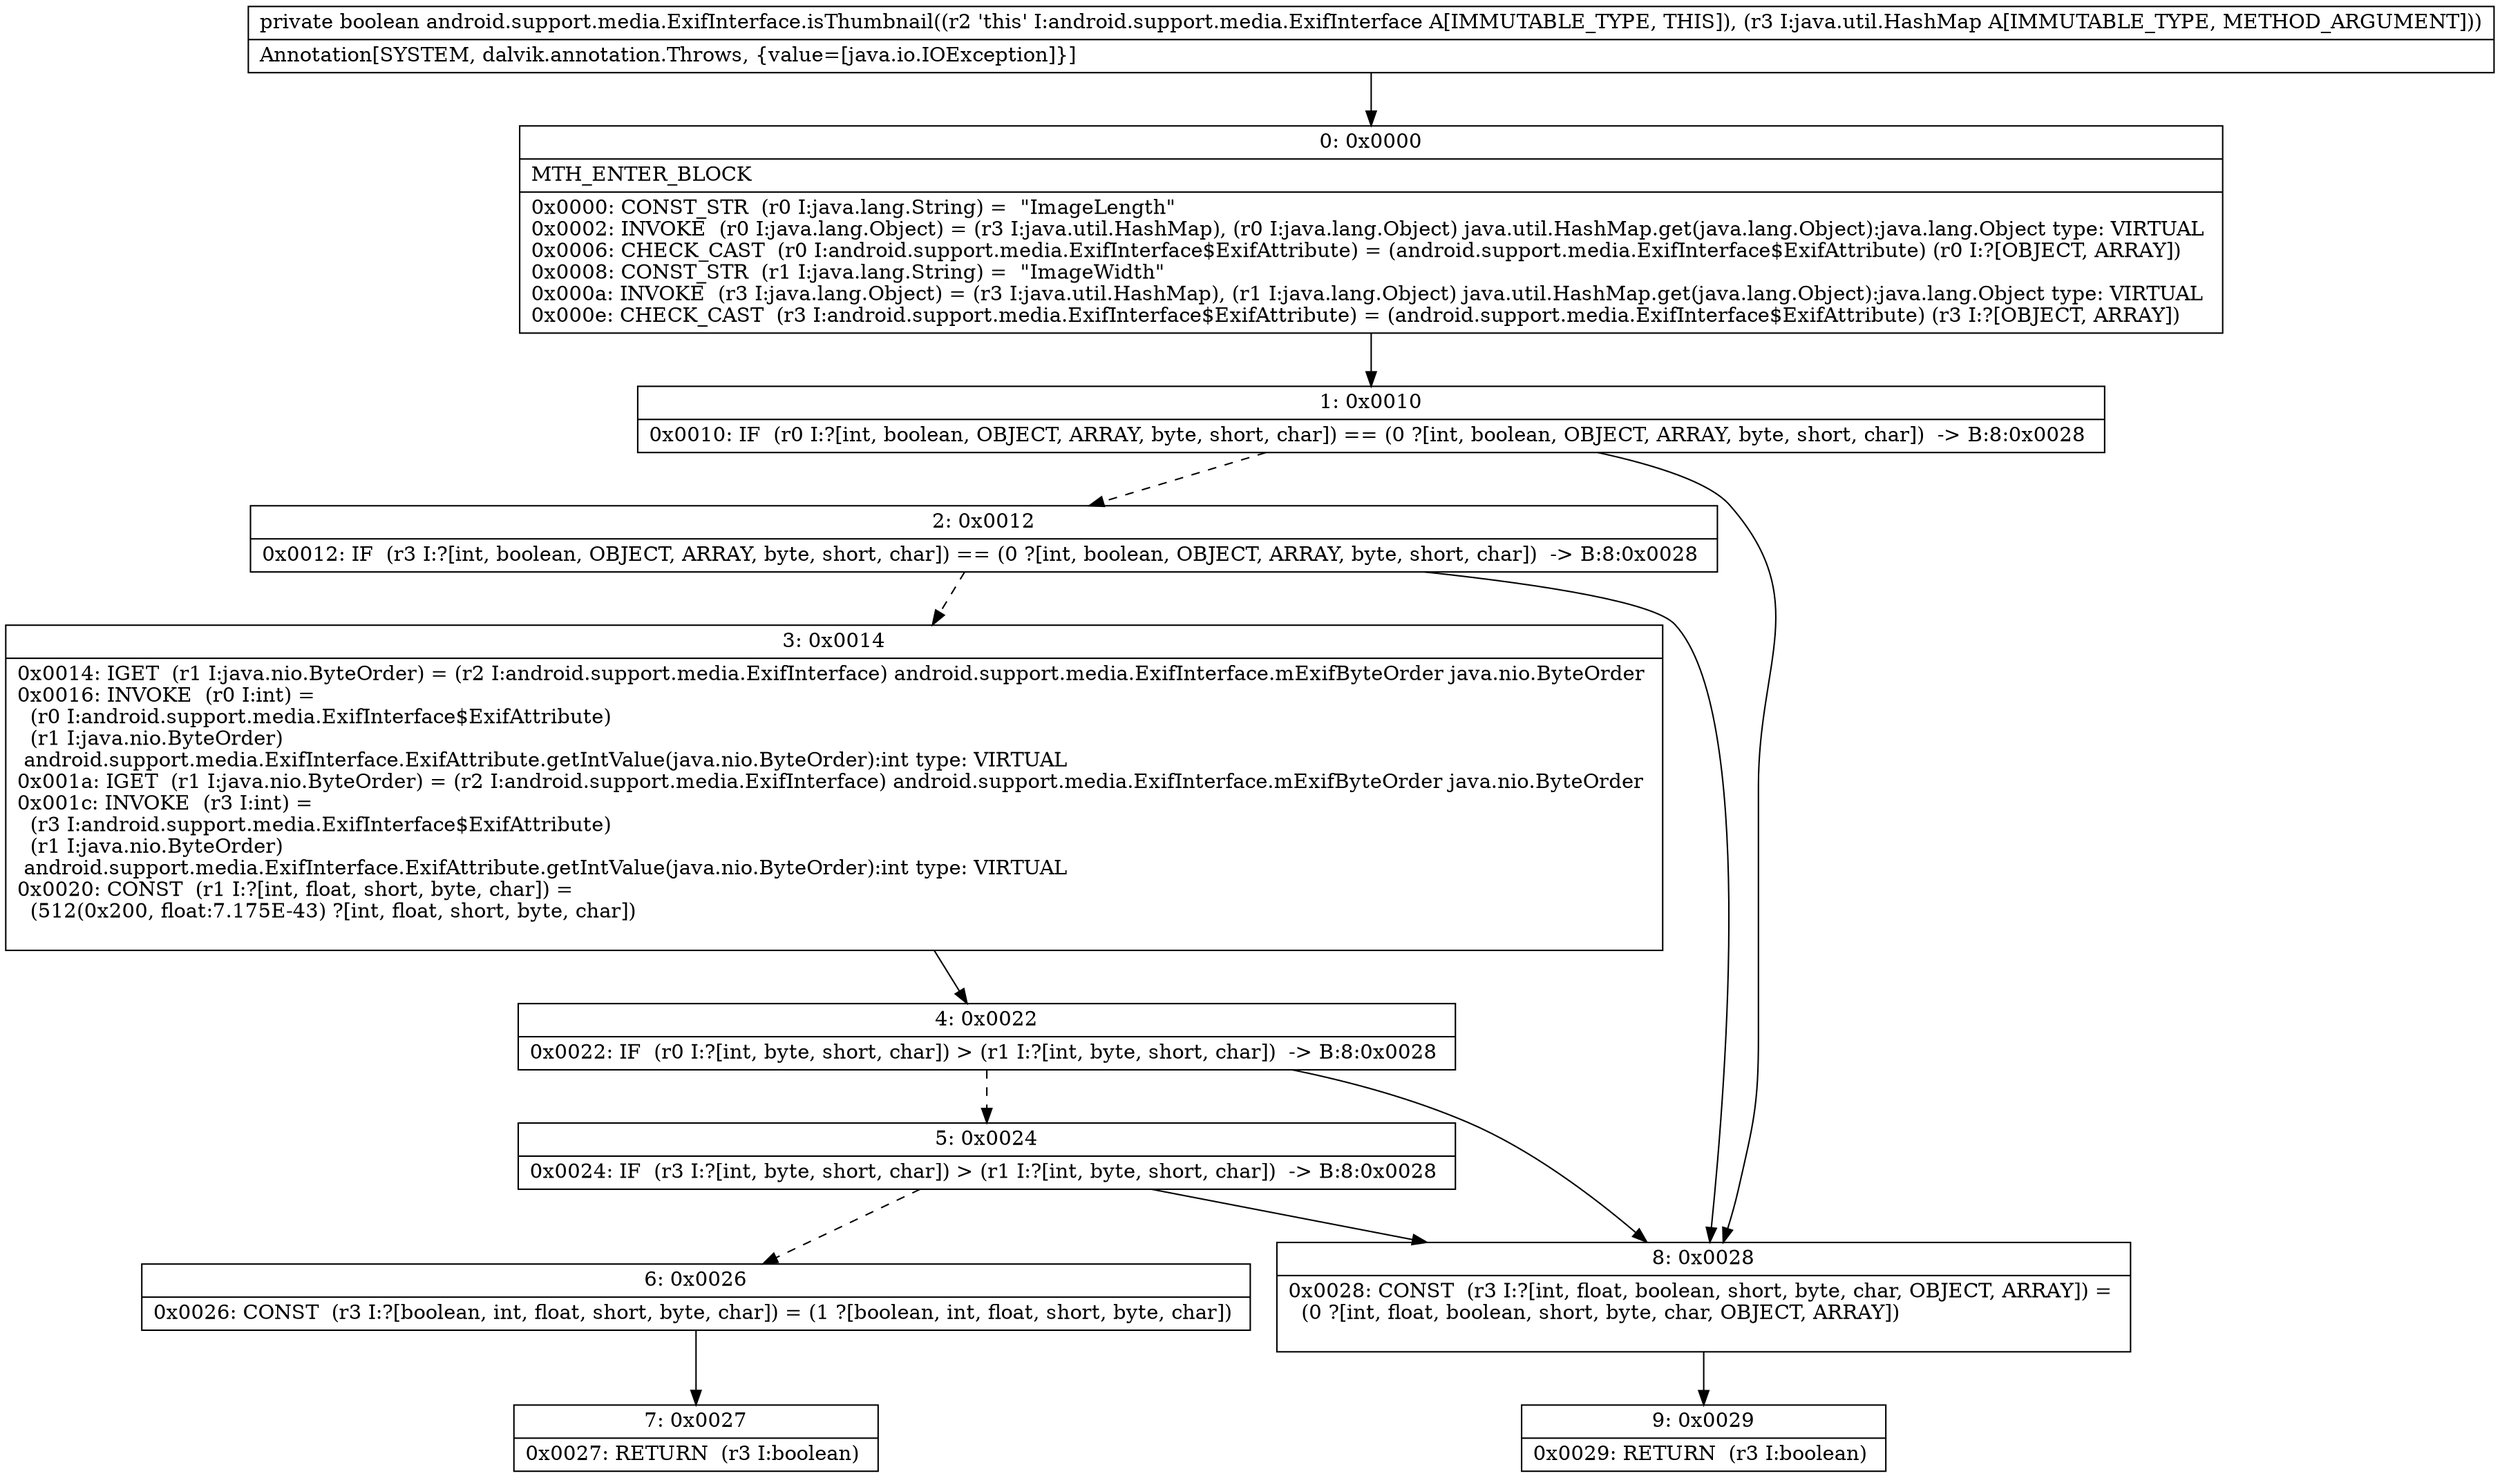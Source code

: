 digraph "CFG forandroid.support.media.ExifInterface.isThumbnail(Ljava\/util\/HashMap;)Z" {
Node_0 [shape=record,label="{0\:\ 0x0000|MTH_ENTER_BLOCK\l|0x0000: CONST_STR  (r0 I:java.lang.String) =  \"ImageLength\" \l0x0002: INVOKE  (r0 I:java.lang.Object) = (r3 I:java.util.HashMap), (r0 I:java.lang.Object) java.util.HashMap.get(java.lang.Object):java.lang.Object type: VIRTUAL \l0x0006: CHECK_CAST  (r0 I:android.support.media.ExifInterface$ExifAttribute) = (android.support.media.ExifInterface$ExifAttribute) (r0 I:?[OBJECT, ARRAY]) \l0x0008: CONST_STR  (r1 I:java.lang.String) =  \"ImageWidth\" \l0x000a: INVOKE  (r3 I:java.lang.Object) = (r3 I:java.util.HashMap), (r1 I:java.lang.Object) java.util.HashMap.get(java.lang.Object):java.lang.Object type: VIRTUAL \l0x000e: CHECK_CAST  (r3 I:android.support.media.ExifInterface$ExifAttribute) = (android.support.media.ExifInterface$ExifAttribute) (r3 I:?[OBJECT, ARRAY]) \l}"];
Node_1 [shape=record,label="{1\:\ 0x0010|0x0010: IF  (r0 I:?[int, boolean, OBJECT, ARRAY, byte, short, char]) == (0 ?[int, boolean, OBJECT, ARRAY, byte, short, char])  \-\> B:8:0x0028 \l}"];
Node_2 [shape=record,label="{2\:\ 0x0012|0x0012: IF  (r3 I:?[int, boolean, OBJECT, ARRAY, byte, short, char]) == (0 ?[int, boolean, OBJECT, ARRAY, byte, short, char])  \-\> B:8:0x0028 \l}"];
Node_3 [shape=record,label="{3\:\ 0x0014|0x0014: IGET  (r1 I:java.nio.ByteOrder) = (r2 I:android.support.media.ExifInterface) android.support.media.ExifInterface.mExifByteOrder java.nio.ByteOrder \l0x0016: INVOKE  (r0 I:int) = \l  (r0 I:android.support.media.ExifInterface$ExifAttribute)\l  (r1 I:java.nio.ByteOrder)\l android.support.media.ExifInterface.ExifAttribute.getIntValue(java.nio.ByteOrder):int type: VIRTUAL \l0x001a: IGET  (r1 I:java.nio.ByteOrder) = (r2 I:android.support.media.ExifInterface) android.support.media.ExifInterface.mExifByteOrder java.nio.ByteOrder \l0x001c: INVOKE  (r3 I:int) = \l  (r3 I:android.support.media.ExifInterface$ExifAttribute)\l  (r1 I:java.nio.ByteOrder)\l android.support.media.ExifInterface.ExifAttribute.getIntValue(java.nio.ByteOrder):int type: VIRTUAL \l0x0020: CONST  (r1 I:?[int, float, short, byte, char]) = \l  (512(0x200, float:7.175E\-43) ?[int, float, short, byte, char])\l \l}"];
Node_4 [shape=record,label="{4\:\ 0x0022|0x0022: IF  (r0 I:?[int, byte, short, char]) \> (r1 I:?[int, byte, short, char])  \-\> B:8:0x0028 \l}"];
Node_5 [shape=record,label="{5\:\ 0x0024|0x0024: IF  (r3 I:?[int, byte, short, char]) \> (r1 I:?[int, byte, short, char])  \-\> B:8:0x0028 \l}"];
Node_6 [shape=record,label="{6\:\ 0x0026|0x0026: CONST  (r3 I:?[boolean, int, float, short, byte, char]) = (1 ?[boolean, int, float, short, byte, char]) \l}"];
Node_7 [shape=record,label="{7\:\ 0x0027|0x0027: RETURN  (r3 I:boolean) \l}"];
Node_8 [shape=record,label="{8\:\ 0x0028|0x0028: CONST  (r3 I:?[int, float, boolean, short, byte, char, OBJECT, ARRAY]) = \l  (0 ?[int, float, boolean, short, byte, char, OBJECT, ARRAY])\l \l}"];
Node_9 [shape=record,label="{9\:\ 0x0029|0x0029: RETURN  (r3 I:boolean) \l}"];
MethodNode[shape=record,label="{private boolean android.support.media.ExifInterface.isThumbnail((r2 'this' I:android.support.media.ExifInterface A[IMMUTABLE_TYPE, THIS]), (r3 I:java.util.HashMap A[IMMUTABLE_TYPE, METHOD_ARGUMENT]))  | Annotation[SYSTEM, dalvik.annotation.Throws, \{value=[java.io.IOException]\}]\l}"];
MethodNode -> Node_0;
Node_0 -> Node_1;
Node_1 -> Node_2[style=dashed];
Node_1 -> Node_8;
Node_2 -> Node_3[style=dashed];
Node_2 -> Node_8;
Node_3 -> Node_4;
Node_4 -> Node_5[style=dashed];
Node_4 -> Node_8;
Node_5 -> Node_6[style=dashed];
Node_5 -> Node_8;
Node_6 -> Node_7;
Node_8 -> Node_9;
}


